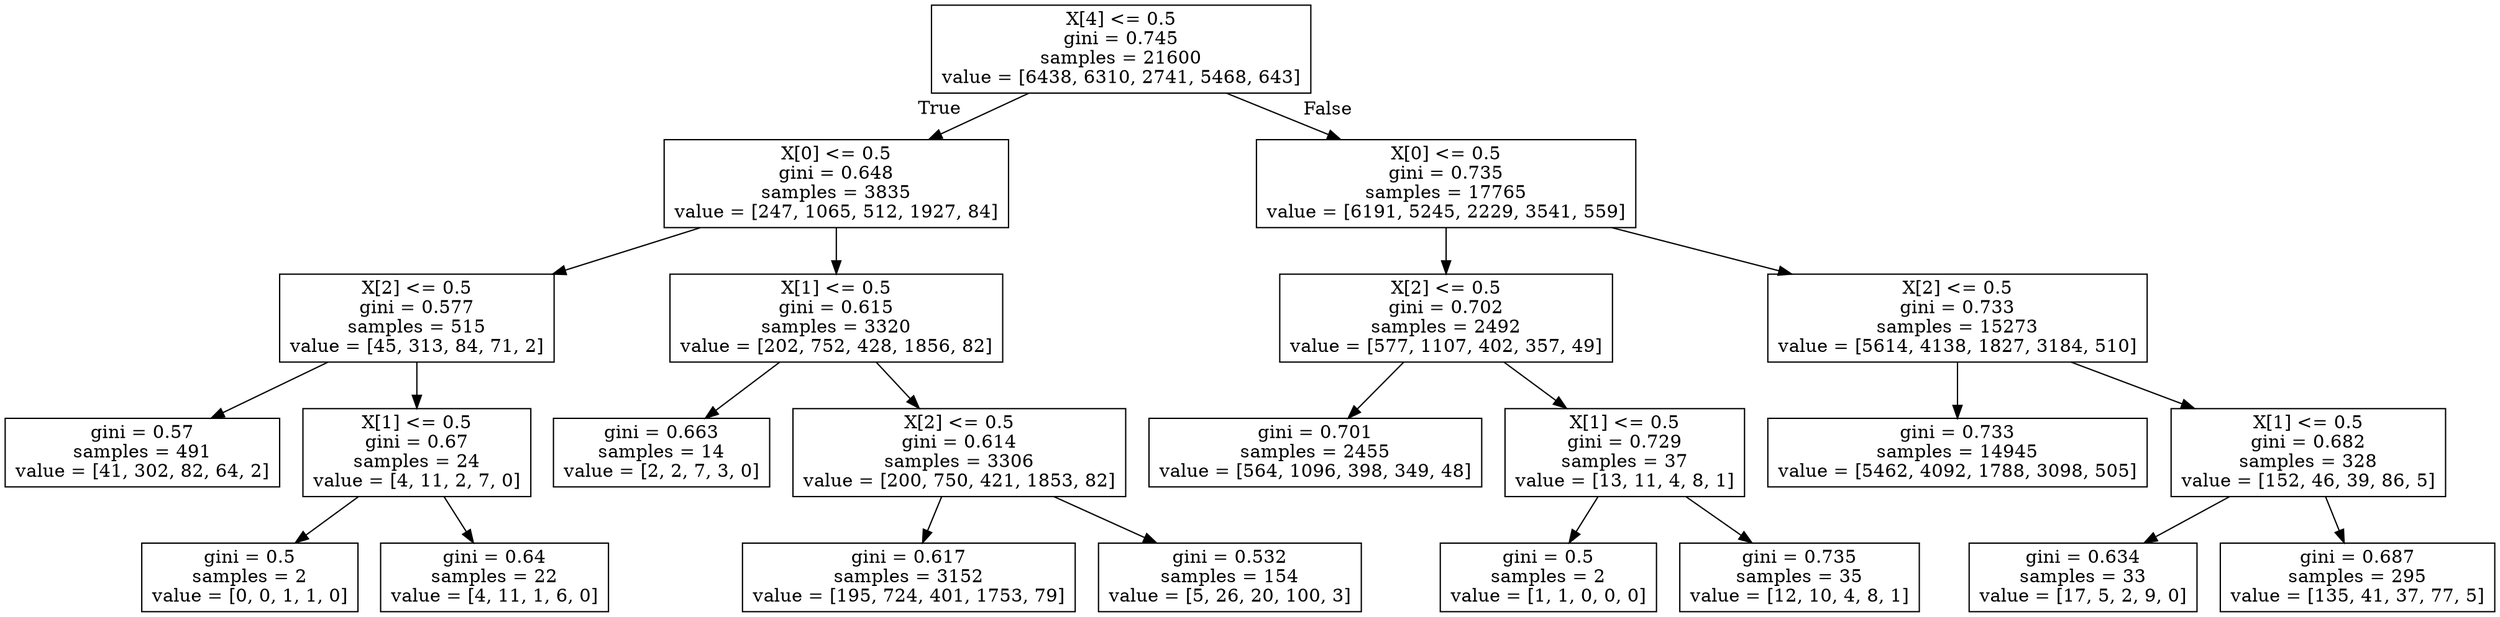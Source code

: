 digraph Tree {
node [shape=box] ;
0 [label="X[4] <= 0.5\ngini = 0.745\nsamples = 21600\nvalue = [6438, 6310, 2741, 5468, 643]"] ;
1 [label="X[0] <= 0.5\ngini = 0.648\nsamples = 3835\nvalue = [247, 1065, 512, 1927, 84]"] ;
0 -> 1 [labeldistance=2.5, labelangle=45, headlabel="True"] ;
2 [label="X[2] <= 0.5\ngini = 0.577\nsamples = 515\nvalue = [45, 313, 84, 71, 2]"] ;
1 -> 2 ;
3 [label="gini = 0.57\nsamples = 491\nvalue = [41, 302, 82, 64, 2]"] ;
2 -> 3 ;
4 [label="X[1] <= 0.5\ngini = 0.67\nsamples = 24\nvalue = [4, 11, 2, 7, 0]"] ;
2 -> 4 ;
5 [label="gini = 0.5\nsamples = 2\nvalue = [0, 0, 1, 1, 0]"] ;
4 -> 5 ;
6 [label="gini = 0.64\nsamples = 22\nvalue = [4, 11, 1, 6, 0]"] ;
4 -> 6 ;
7 [label="X[1] <= 0.5\ngini = 0.615\nsamples = 3320\nvalue = [202, 752, 428, 1856, 82]"] ;
1 -> 7 ;
8 [label="gini = 0.663\nsamples = 14\nvalue = [2, 2, 7, 3, 0]"] ;
7 -> 8 ;
9 [label="X[2] <= 0.5\ngini = 0.614\nsamples = 3306\nvalue = [200, 750, 421, 1853, 82]"] ;
7 -> 9 ;
10 [label="gini = 0.617\nsamples = 3152\nvalue = [195, 724, 401, 1753, 79]"] ;
9 -> 10 ;
11 [label="gini = 0.532\nsamples = 154\nvalue = [5, 26, 20, 100, 3]"] ;
9 -> 11 ;
12 [label="X[0] <= 0.5\ngini = 0.735\nsamples = 17765\nvalue = [6191, 5245, 2229, 3541, 559]"] ;
0 -> 12 [labeldistance=2.5, labelangle=-45, headlabel="False"] ;
13 [label="X[2] <= 0.5\ngini = 0.702\nsamples = 2492\nvalue = [577, 1107, 402, 357, 49]"] ;
12 -> 13 ;
14 [label="gini = 0.701\nsamples = 2455\nvalue = [564, 1096, 398, 349, 48]"] ;
13 -> 14 ;
15 [label="X[1] <= 0.5\ngini = 0.729\nsamples = 37\nvalue = [13, 11, 4, 8, 1]"] ;
13 -> 15 ;
16 [label="gini = 0.5\nsamples = 2\nvalue = [1, 1, 0, 0, 0]"] ;
15 -> 16 ;
17 [label="gini = 0.735\nsamples = 35\nvalue = [12, 10, 4, 8, 1]"] ;
15 -> 17 ;
18 [label="X[2] <= 0.5\ngini = 0.733\nsamples = 15273\nvalue = [5614, 4138, 1827, 3184, 510]"] ;
12 -> 18 ;
19 [label="gini = 0.733\nsamples = 14945\nvalue = [5462, 4092, 1788, 3098, 505]"] ;
18 -> 19 ;
20 [label="X[1] <= 0.5\ngini = 0.682\nsamples = 328\nvalue = [152, 46, 39, 86, 5]"] ;
18 -> 20 ;
21 [label="gini = 0.634\nsamples = 33\nvalue = [17, 5, 2, 9, 0]"] ;
20 -> 21 ;
22 [label="gini = 0.687\nsamples = 295\nvalue = [135, 41, 37, 77, 5]"] ;
20 -> 22 ;
}